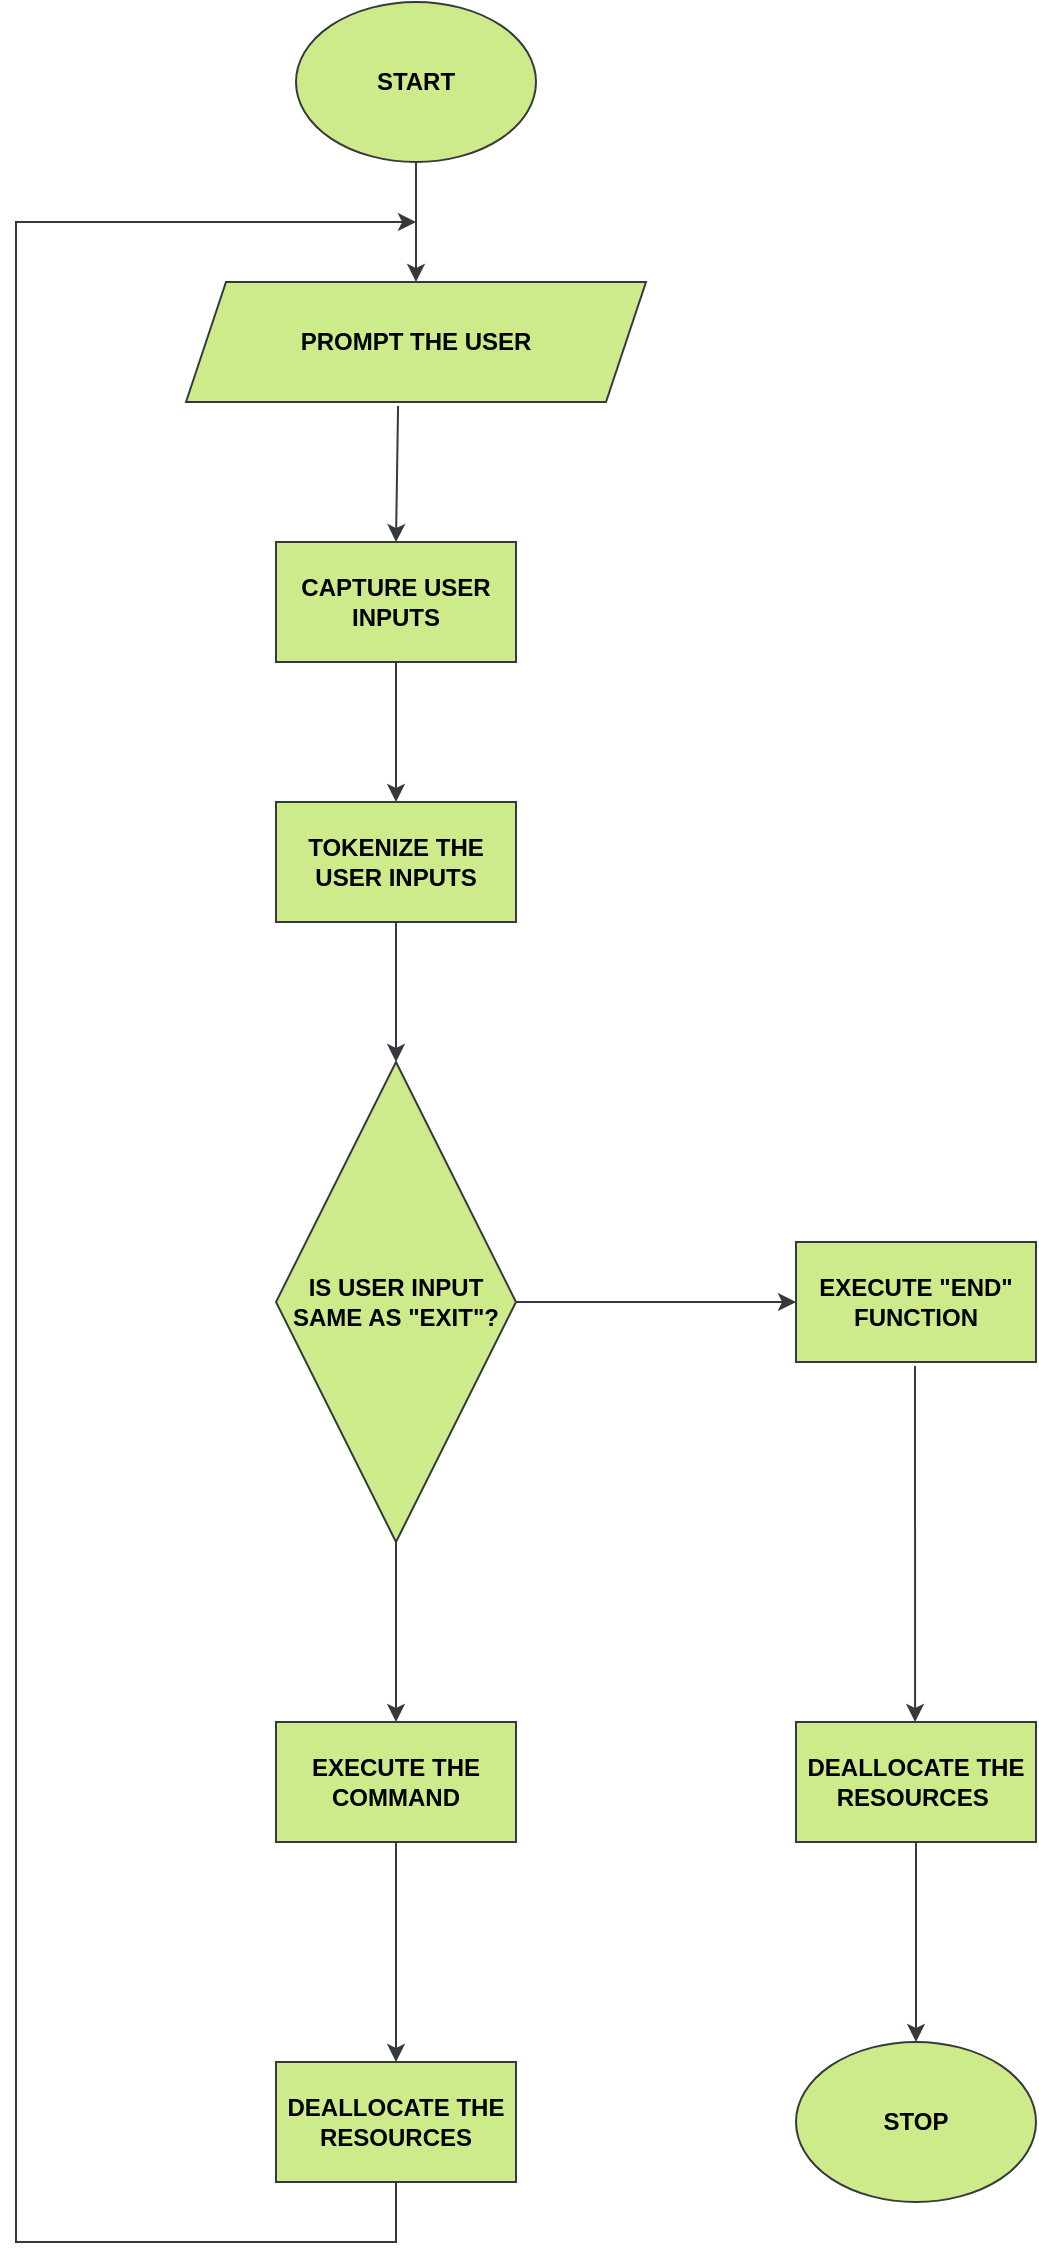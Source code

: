 <mxfile version="22.0.4" type="github">
  <diagram id="C5RBs43oDa-KdzZeNtuy" name="Page-1">
    <mxGraphModel dx="880" dy="459" grid="1" gridSize="10" guides="1" tooltips="1" connect="1" arrows="1" fold="1" page="1" pageScale="1" pageWidth="827" pageHeight="1169" math="0" shadow="0">
      <root>
        <mxCell id="WIyWlLk6GJQsqaUBKTNV-0" />
        <mxCell id="WIyWlLk6GJQsqaUBKTNV-1" parent="WIyWlLk6GJQsqaUBKTNV-0" />
        <mxCell id="FonjNRgSvZZ4deesTdzk-0" value="START" style="ellipse;whiteSpace=wrap;html=1;fillColor=#cdeb8b;strokeColor=#36393d;fontStyle=1;labelBackgroundColor=none;labelBorderColor=none;" vertex="1" parent="WIyWlLk6GJQsqaUBKTNV-1">
          <mxGeometry x="340" y="40" width="120" height="80" as="geometry" />
        </mxCell>
        <mxCell id="FonjNRgSvZZ4deesTdzk-1" value="PROMPT THE USER" style="shape=parallelogram;perimeter=parallelogramPerimeter;whiteSpace=wrap;html=1;fixedSize=1;fillColor=#cdeb8b;strokeColor=#36393d;fontStyle=1;labelBackgroundColor=none;labelBorderColor=none;" vertex="1" parent="WIyWlLk6GJQsqaUBKTNV-1">
          <mxGeometry x="285" y="180" width="230" height="60" as="geometry" />
        </mxCell>
        <mxCell id="FonjNRgSvZZ4deesTdzk-2" value="CAPTURE USER INPUTS" style="rounded=0;whiteSpace=wrap;html=1;fillColor=#cdeb8b;strokeColor=#36393d;fontStyle=1;labelBackgroundColor=none;labelBorderColor=none;" vertex="1" parent="WIyWlLk6GJQsqaUBKTNV-1">
          <mxGeometry x="330" y="310" width="120" height="60" as="geometry" />
        </mxCell>
        <mxCell id="FonjNRgSvZZ4deesTdzk-3" value="TOKENIZE THE USER INPUTS" style="rounded=0;whiteSpace=wrap;html=1;fillColor=#cdeb8b;strokeColor=#36393d;fontStyle=1;labelBackgroundColor=none;labelBorderColor=none;" vertex="1" parent="WIyWlLk6GJQsqaUBKTNV-1">
          <mxGeometry x="330" y="440" width="120" height="60" as="geometry" />
        </mxCell>
        <mxCell id="FonjNRgSvZZ4deesTdzk-4" value="IS USER INPUT SAME AS &quot;EXIT&quot;?" style="rhombus;whiteSpace=wrap;html=1;fillColor=#cdeb8b;strokeColor=#36393d;fontStyle=1;labelBackgroundColor=none;labelBorderColor=none;" vertex="1" parent="WIyWlLk6GJQsqaUBKTNV-1">
          <mxGeometry x="330" y="570" width="120" height="240" as="geometry" />
        </mxCell>
        <mxCell id="FonjNRgSvZZ4deesTdzk-5" value="EXECUTE THE COMMAND" style="rounded=0;whiteSpace=wrap;html=1;fillColor=#cdeb8b;strokeColor=#36393d;fontStyle=1;labelBackgroundColor=none;labelBorderColor=none;" vertex="1" parent="WIyWlLk6GJQsqaUBKTNV-1">
          <mxGeometry x="330" y="900" width="120" height="60" as="geometry" />
        </mxCell>
        <mxCell id="FonjNRgSvZZ4deesTdzk-6" value="DEALLOCATE THE RESOURCES" style="rounded=0;whiteSpace=wrap;html=1;fillColor=#cdeb8b;strokeColor=#36393d;fontStyle=1;labelBackgroundColor=none;labelBorderColor=none;" vertex="1" parent="WIyWlLk6GJQsqaUBKTNV-1">
          <mxGeometry x="330" y="1070" width="120" height="60" as="geometry" />
        </mxCell>
        <mxCell id="FonjNRgSvZZ4deesTdzk-7" value="EXECUTE &quot;END&quot; FUNCTION" style="rounded=0;whiteSpace=wrap;html=1;fillColor=#cdeb8b;strokeColor=#36393d;fontStyle=1;labelBackgroundColor=none;labelBorderColor=none;" vertex="1" parent="WIyWlLk6GJQsqaUBKTNV-1">
          <mxGeometry x="590" y="660" width="120" height="60" as="geometry" />
        </mxCell>
        <mxCell id="FonjNRgSvZZ4deesTdzk-8" value="DEALLOCATE THE RESOURCES&amp;nbsp;" style="rounded=0;whiteSpace=wrap;html=1;fillColor=#cdeb8b;strokeColor=#36393d;fontStyle=1;labelBackgroundColor=none;labelBorderColor=none;" vertex="1" parent="WIyWlLk6GJQsqaUBKTNV-1">
          <mxGeometry x="590" y="900" width="120" height="60" as="geometry" />
        </mxCell>
        <mxCell id="FonjNRgSvZZ4deesTdzk-9" value="STOP" style="ellipse;whiteSpace=wrap;html=1;fillColor=#cdeb8b;strokeColor=#36393d;fontStyle=1;labelBackgroundColor=none;labelBorderColor=none;" vertex="1" parent="WIyWlLk6GJQsqaUBKTNV-1">
          <mxGeometry x="590" y="1060" width="120" height="80" as="geometry" />
        </mxCell>
        <mxCell id="FonjNRgSvZZ4deesTdzk-10" value="" style="endArrow=classic;html=1;rounded=0;exitX=0.5;exitY=1;exitDx=0;exitDy=0;entryX=0.417;entryY=-0.033;entryDx=0;entryDy=0;entryPerimeter=0;fillColor=#cdeb8b;strokeColor=#36393d;fontStyle=1;labelBackgroundColor=none;labelBorderColor=none;" edge="1" parent="WIyWlLk6GJQsqaUBKTNV-1">
          <mxGeometry width="50" height="50" relative="1" as="geometry">
            <mxPoint x="649.5" y="721.98" as="sourcePoint" />
            <mxPoint x="649.54" y="900" as="targetPoint" />
          </mxGeometry>
        </mxCell>
        <mxCell id="FonjNRgSvZZ4deesTdzk-11" value="" style="endArrow=classic;html=1;rounded=0;exitX=0.5;exitY=1;exitDx=0;exitDy=0;entryX=0.5;entryY=0;entryDx=0;entryDy=0;fillColor=#cdeb8b;strokeColor=#36393d;fontStyle=1;labelBackgroundColor=none;labelBorderColor=none;" edge="1" parent="WIyWlLk6GJQsqaUBKTNV-1" source="FonjNRgSvZZ4deesTdzk-8" target="FonjNRgSvZZ4deesTdzk-9">
          <mxGeometry width="50" height="50" relative="1" as="geometry">
            <mxPoint x="530" y="1060" as="sourcePoint" />
            <mxPoint x="580" y="1010" as="targetPoint" />
          </mxGeometry>
        </mxCell>
        <mxCell id="FonjNRgSvZZ4deesTdzk-12" value="" style="endArrow=classic;html=1;rounded=0;exitX=0.5;exitY=1;exitDx=0;exitDy=0;entryX=0.5;entryY=0;entryDx=0;entryDy=0;fillColor=#cdeb8b;strokeColor=#36393d;fontStyle=1;labelBackgroundColor=none;labelBorderColor=none;" edge="1" parent="WIyWlLk6GJQsqaUBKTNV-1" source="FonjNRgSvZZ4deesTdzk-5" target="FonjNRgSvZZ4deesTdzk-6">
          <mxGeometry width="50" height="50" relative="1" as="geometry">
            <mxPoint x="530" y="1060" as="sourcePoint" />
            <mxPoint x="580" y="1010" as="targetPoint" />
          </mxGeometry>
        </mxCell>
        <mxCell id="FonjNRgSvZZ4deesTdzk-13" value="" style="endArrow=classic;html=1;rounded=0;exitX=0.5;exitY=1;exitDx=0;exitDy=0;entryX=0.5;entryY=0;entryDx=0;entryDy=0;fillColor=#cdeb8b;strokeColor=#36393d;fontStyle=1;labelBackgroundColor=none;labelBorderColor=none;" edge="1" parent="WIyWlLk6GJQsqaUBKTNV-1" source="FonjNRgSvZZ4deesTdzk-4" target="FonjNRgSvZZ4deesTdzk-5">
          <mxGeometry width="50" height="50" relative="1" as="geometry">
            <mxPoint x="530" y="930" as="sourcePoint" />
            <mxPoint x="580" y="880" as="targetPoint" />
          </mxGeometry>
        </mxCell>
        <mxCell id="FonjNRgSvZZ4deesTdzk-14" value="" style="endArrow=classic;html=1;rounded=0;exitX=1;exitY=0.5;exitDx=0;exitDy=0;entryX=0;entryY=0.5;entryDx=0;entryDy=0;fillColor=#cdeb8b;strokeColor=#36393d;fontStyle=1;labelBackgroundColor=none;labelBorderColor=none;" edge="1" parent="WIyWlLk6GJQsqaUBKTNV-1" source="FonjNRgSvZZ4deesTdzk-4" target="FonjNRgSvZZ4deesTdzk-7">
          <mxGeometry width="50" height="50" relative="1" as="geometry">
            <mxPoint x="530" y="660" as="sourcePoint" />
            <mxPoint x="580" y="610" as="targetPoint" />
          </mxGeometry>
        </mxCell>
        <mxCell id="FonjNRgSvZZ4deesTdzk-15" value="" style="endArrow=classic;html=1;rounded=0;exitX=0.5;exitY=1;exitDx=0;exitDy=0;fillColor=#cdeb8b;strokeColor=#36393d;fontStyle=1;labelBackgroundColor=none;labelBorderColor=none;" edge="1" parent="WIyWlLk6GJQsqaUBKTNV-1" source="FonjNRgSvZZ4deesTdzk-3" target="FonjNRgSvZZ4deesTdzk-4">
          <mxGeometry width="50" height="50" relative="1" as="geometry">
            <mxPoint x="530" y="660" as="sourcePoint" />
            <mxPoint x="580" y="610" as="targetPoint" />
          </mxGeometry>
        </mxCell>
        <mxCell id="FonjNRgSvZZ4deesTdzk-16" value="" style="endArrow=classic;html=1;rounded=0;exitX=0.5;exitY=1;exitDx=0;exitDy=0;entryX=0.5;entryY=0;entryDx=0;entryDy=0;fillColor=#cdeb8b;strokeColor=#36393d;fontStyle=1;labelBackgroundColor=none;labelBorderColor=none;" edge="1" parent="WIyWlLk6GJQsqaUBKTNV-1" source="FonjNRgSvZZ4deesTdzk-2" target="FonjNRgSvZZ4deesTdzk-3">
          <mxGeometry width="50" height="50" relative="1" as="geometry">
            <mxPoint x="530" y="480" as="sourcePoint" />
            <mxPoint x="580" y="430" as="targetPoint" />
          </mxGeometry>
        </mxCell>
        <mxCell id="FonjNRgSvZZ4deesTdzk-17" value="" style="endArrow=classic;html=1;rounded=0;exitX=0.461;exitY=1.033;exitDx=0;exitDy=0;entryX=0.5;entryY=0;entryDx=0;entryDy=0;exitPerimeter=0;fillColor=#cdeb8b;strokeColor=#36393d;fontStyle=1;labelBackgroundColor=none;labelBorderColor=none;" edge="1" parent="WIyWlLk6GJQsqaUBKTNV-1" source="FonjNRgSvZZ4deesTdzk-1" target="FonjNRgSvZZ4deesTdzk-2">
          <mxGeometry width="50" height="50" relative="1" as="geometry">
            <mxPoint x="530" y="300" as="sourcePoint" />
            <mxPoint x="400" y="310" as="targetPoint" />
            <Array as="points" />
          </mxGeometry>
        </mxCell>
        <mxCell id="FonjNRgSvZZ4deesTdzk-18" value="" style="endArrow=classic;html=1;rounded=0;exitX=0.5;exitY=1;exitDx=0;exitDy=0;fillColor=#cdeb8b;strokeColor=#36393d;fontStyle=1;labelBackgroundColor=none;labelBorderColor=none;" edge="1" parent="WIyWlLk6GJQsqaUBKTNV-1" source="FonjNRgSvZZ4deesTdzk-0" target="FonjNRgSvZZ4deesTdzk-1">
          <mxGeometry width="50" height="50" relative="1" as="geometry">
            <mxPoint x="530" y="300" as="sourcePoint" />
            <mxPoint x="580" y="250" as="targetPoint" />
          </mxGeometry>
        </mxCell>
        <mxCell id="FonjNRgSvZZ4deesTdzk-19" value="" style="endArrow=classic;html=1;rounded=0;exitX=0.5;exitY=1;exitDx=0;exitDy=0;fillColor=#cdeb8b;strokeColor=#36393d;" edge="1" parent="WIyWlLk6GJQsqaUBKTNV-1" source="FonjNRgSvZZ4deesTdzk-6">
          <mxGeometry width="50" height="50" relative="1" as="geometry">
            <mxPoint x="400" y="1150" as="sourcePoint" />
            <mxPoint x="400" y="150" as="targetPoint" />
            <Array as="points">
              <mxPoint x="390" y="1160" />
              <mxPoint x="200" y="1160" />
              <mxPoint x="200" y="1040" />
              <mxPoint x="200" y="150" />
            </Array>
          </mxGeometry>
        </mxCell>
      </root>
    </mxGraphModel>
  </diagram>
</mxfile>

